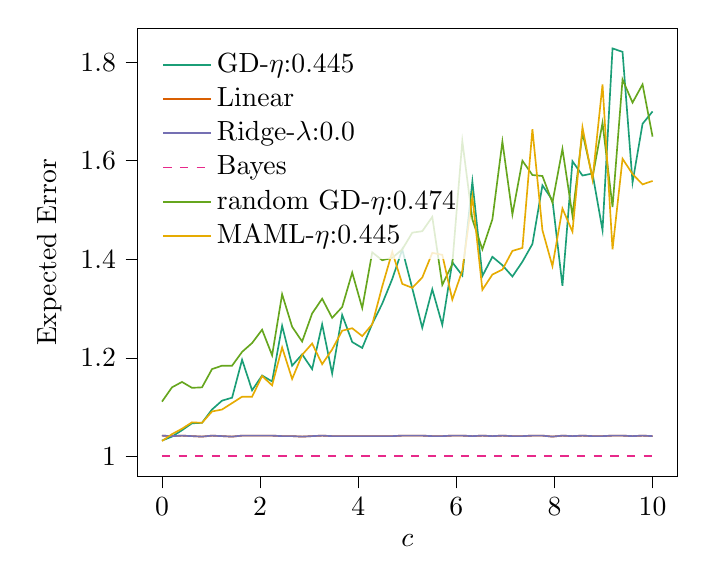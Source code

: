 % This file was created with tikzplotlib v0.10.1.
\begin{tikzpicture}

\definecolor{chocolate217952}{RGB}{217,95,2}
\definecolor{darkcyan27158119}{RGB}{27,158,119}
\definecolor{darkgoldenrod16611829}{RGB}{166,118,29}
\definecolor{darkgray176}{RGB}{176,176,176}
\definecolor{deeppink23141138}{RGB}{231,41,138}
\definecolor{lightslategray117112179}{RGB}{117,112,179}
\definecolor{olivedrab10216630}{RGB}{102,166,30}
\definecolor{orange2301712}{RGB}{230,171,2}

\begin{axis}[
legend cell align={left},
legend style={
  fill opacity=0.8,
  draw opacity=1,
  text opacity=1,
  at={(0.03,0.97)},
  anchor=north west,
  draw=none
},
tick align=outside,
tick pos=left,
x grid style={darkgray176},
xlabel={\(\displaystyle c\)},
xmin=-0.5, xmax=10.5,
xtick style={color=black},
y grid style={darkgray176},
ylabel={Expected Error},
ymin=0.959, ymax=1.869,
ytick style={color=black}
]
\addplot [semithick, darkcyan27158119]
table {%
0 1.032
0.204 1.04
0.408 1.053
0.612 1.067
0.816 1.068
1.02 1.095
1.224 1.113
1.429 1.119
1.633 1.196
1.837 1.134
2.041 1.164
2.245 1.152
2.449 1.265
2.653 1.184
2.857 1.207
3.061 1.177
3.265 1.268
3.469 1.168
3.673 1.287
3.878 1.232
4.082 1.22
4.286 1.269
4.49 1.31
4.694 1.36
4.898 1.42
5.102 1.341
5.306 1.261
5.51 1.339
5.714 1.267
5.918 1.394
6.122 1.367
6.327 1.558
6.531 1.366
6.735 1.405
6.939 1.388
7.143 1.365
7.347 1.395
7.551 1.431
7.755 1.55
7.959 1.52
8.163 1.346
8.367 1.599
8.571 1.57
8.776 1.574
8.98 1.459
9.184 1.828
9.388 1.821
9.592 1.556
9.796 1.675
10 1.7
};
\addlegendentry{GD-$\eta$:0.445}
\addplot [semithick, chocolate217952]
table {%
0 1.042
0.204 1.041
0.408 1.042
0.612 1.041
0.816 1.04
1.02 1.042
1.224 1.041
1.429 1.04
1.633 1.042
1.837 1.042
2.041 1.042
2.245 1.042
2.449 1.041
2.653 1.041
2.857 1.04
3.061 1.041
3.265 1.042
3.469 1.041
3.673 1.041
3.878 1.041
4.082 1.041
4.286 1.041
4.49 1.041
4.694 1.041
4.898 1.042
5.102 1.042
5.306 1.042
5.51 1.041
5.714 1.041
5.918 1.042
6.122 1.042
6.327 1.041
6.531 1.042
6.735 1.041
6.939 1.042
7.143 1.041
7.347 1.041
7.551 1.042
7.755 1.042
7.959 1.04
8.163 1.042
8.367 1.041
8.571 1.042
8.776 1.041
8.98 1.041
9.184 1.042
9.388 1.042
9.592 1.041
9.796 1.042
10 1.041
};
\addlegendentry{Linear}
\addplot [semithick, lightslategray117112179]
table {%
0 1.042
0.204 1.041
0.408 1.042
0.612 1.041
0.816 1.04
1.02 1.042
1.224 1.041
1.429 1.04
1.633 1.042
1.837 1.042
2.041 1.042
2.245 1.042
2.449 1.041
2.653 1.041
2.857 1.04
3.061 1.041
3.265 1.042
3.469 1.041
3.673 1.041
3.878 1.041
4.082 1.041
4.286 1.041
4.49 1.041
4.694 1.041
4.898 1.042
5.102 1.042
5.306 1.042
5.51 1.041
5.714 1.041
5.918 1.042
6.122 1.042
6.327 1.041
6.531 1.042
6.735 1.041
6.939 1.042
7.143 1.041
7.347 1.041
7.551 1.042
7.755 1.042
7.959 1.04
8.163 1.042
8.367 1.041
8.571 1.042
8.776 1.041
8.98 1.041
9.184 1.042
9.388 1.042
9.592 1.041
9.796 1.042
10 1.041
};
\addlegendentry{Ridge-$\lambda$:0.0}
\addplot [semithick, deeppink23141138, dashed]
table {%
0 1.0
0.204 1.0
0.408 1.0
0.612 1.0
0.816 1.0
1.02 1.0
1.224 1.0
1.429 1.0
1.633 1.0
1.837 1.0
2.041 1.0
2.245 1.0
2.449 1.0
2.653 1.0
2.857 1.0
3.061 1.0
3.265 1.0
3.469 1.0
3.673 1.0
3.878 1.0
4.082 1.0
4.286 1.0
4.49 1.0
4.694 1.0
4.898 1.0
5.102 1.0
5.306 1.0
5.51 1.0
5.714 1.0
5.918 1.0
6.122 1.0
6.327 1.0
6.531 1.0
6.735 1.0
6.939 1.0
7.143 1.0
7.347 1.0
7.551 1.0
7.755 1.0
7.959 1.0
8.163 1.0
8.367 1.0
8.571 1.0
8.776 1.0
8.98 1.0
9.184 1.0
9.388 1.0
9.592 1.0
9.796 1.0
10 1.0
};
\addlegendentry{Bayes}
\addplot [semithick, olivedrab10216630]
table {%
0 1.111
0.204 1.14
0.408 1.151
0.612 1.139
0.816 1.14
1.02 1.177
1.224 1.184
1.429 1.184
1.633 1.212
1.837 1.23
2.041 1.257
2.245 1.205
2.449 1.329
2.653 1.263
2.857 1.233
3.061 1.29
3.265 1.32
3.469 1.281
3.673 1.303
3.878 1.373
4.082 1.301
4.286 1.414
4.49 1.398
4.694 1.403
4.898 1.42
5.102 1.454
5.306 1.457
5.51 1.486
5.714 1.348
5.918 1.39
6.122 1.64
6.327 1.481
6.531 1.42
6.735 1.481
6.939 1.639
7.143 1.491
7.347 1.6
7.551 1.571
7.755 1.569
7.959 1.515
8.163 1.624
8.367 1.489
8.571 1.657
8.776 1.566
8.98 1.677
9.184 1.506
9.388 1.765
9.592 1.718
9.796 1.755
10 1.649
};
\addlegendentry{random GD-$\eta$:0.474}
\addplot [semithick, orange2301712]
table {%
0 1.031
0.204 1.045
0.408 1.056
0.612 1.069
0.816 1.068
1.02 1.091
1.224 1.095
1.429 1.108
1.633 1.121
1.837 1.121
2.041 1.163
2.245 1.144
2.449 1.221
2.653 1.157
2.857 1.206
3.061 1.229
3.265 1.187
3.469 1.217
3.673 1.255
3.878 1.26
4.082 1.244
4.286 1.268
4.49 1.345
4.694 1.415
4.898 1.35
5.102 1.342
5.306 1.363
5.51 1.413
5.714 1.409
5.918 1.318
6.122 1.377
6.327 1.527
6.531 1.338
6.735 1.369
6.939 1.379
7.143 1.417
7.347 1.423
7.551 1.664
7.755 1.459
7.959 1.386
8.163 1.503
8.367 1.456
8.571 1.668
8.776 1.562
8.98 1.755
9.184 1.42
9.388 1.604
9.592 1.573
9.796 1.552
10 1.559
};
\addlegendentry{MAML-$\eta$:0.445}

\end{axis}

\end{tikzpicture}
